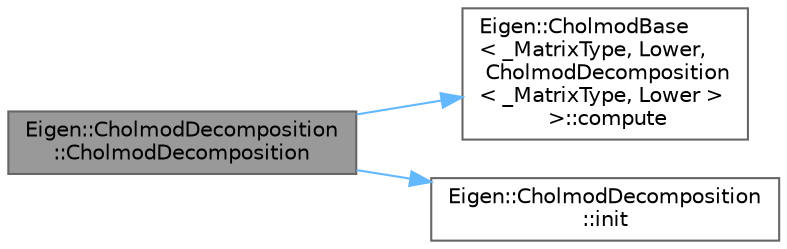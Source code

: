 digraph "Eigen::CholmodDecomposition::CholmodDecomposition"
{
 // LATEX_PDF_SIZE
  bgcolor="transparent";
  edge [fontname=Helvetica,fontsize=10,labelfontname=Helvetica,labelfontsize=10];
  node [fontname=Helvetica,fontsize=10,shape=box,height=0.2,width=0.4];
  rankdir="LR";
  Node1 [id="Node000001",label="Eigen::CholmodDecomposition\l::CholmodDecomposition",height=0.2,width=0.4,color="gray40", fillcolor="grey60", style="filled", fontcolor="black",tooltip=" "];
  Node1 -> Node2 [id="edge1_Node000001_Node000002",color="steelblue1",style="solid",tooltip=" "];
  Node2 [id="Node000002",label="Eigen::CholmodBase\l\< _MatrixType, Lower,\l CholmodDecomposition\l\< _MatrixType, Lower \>\l \>::compute",height=0.2,width=0.4,color="grey40", fillcolor="white", style="filled",URL="$class_eigen_1_1_cholmod_base.html#a0f1dd31e16031ca91285db13202ab1eb",tooltip=" "];
  Node1 -> Node3 [id="edge2_Node000001_Node000003",color="steelblue1",style="solid",tooltip=" "];
  Node3 [id="Node000003",label="Eigen::CholmodDecomposition\l::init",height=0.2,width=0.4,color="grey40", fillcolor="white", style="filled",URL="$class_eigen_1_1_cholmod_decomposition.html#a85db020782a18263b54252eb7b4ba15f",tooltip=" "];
}
